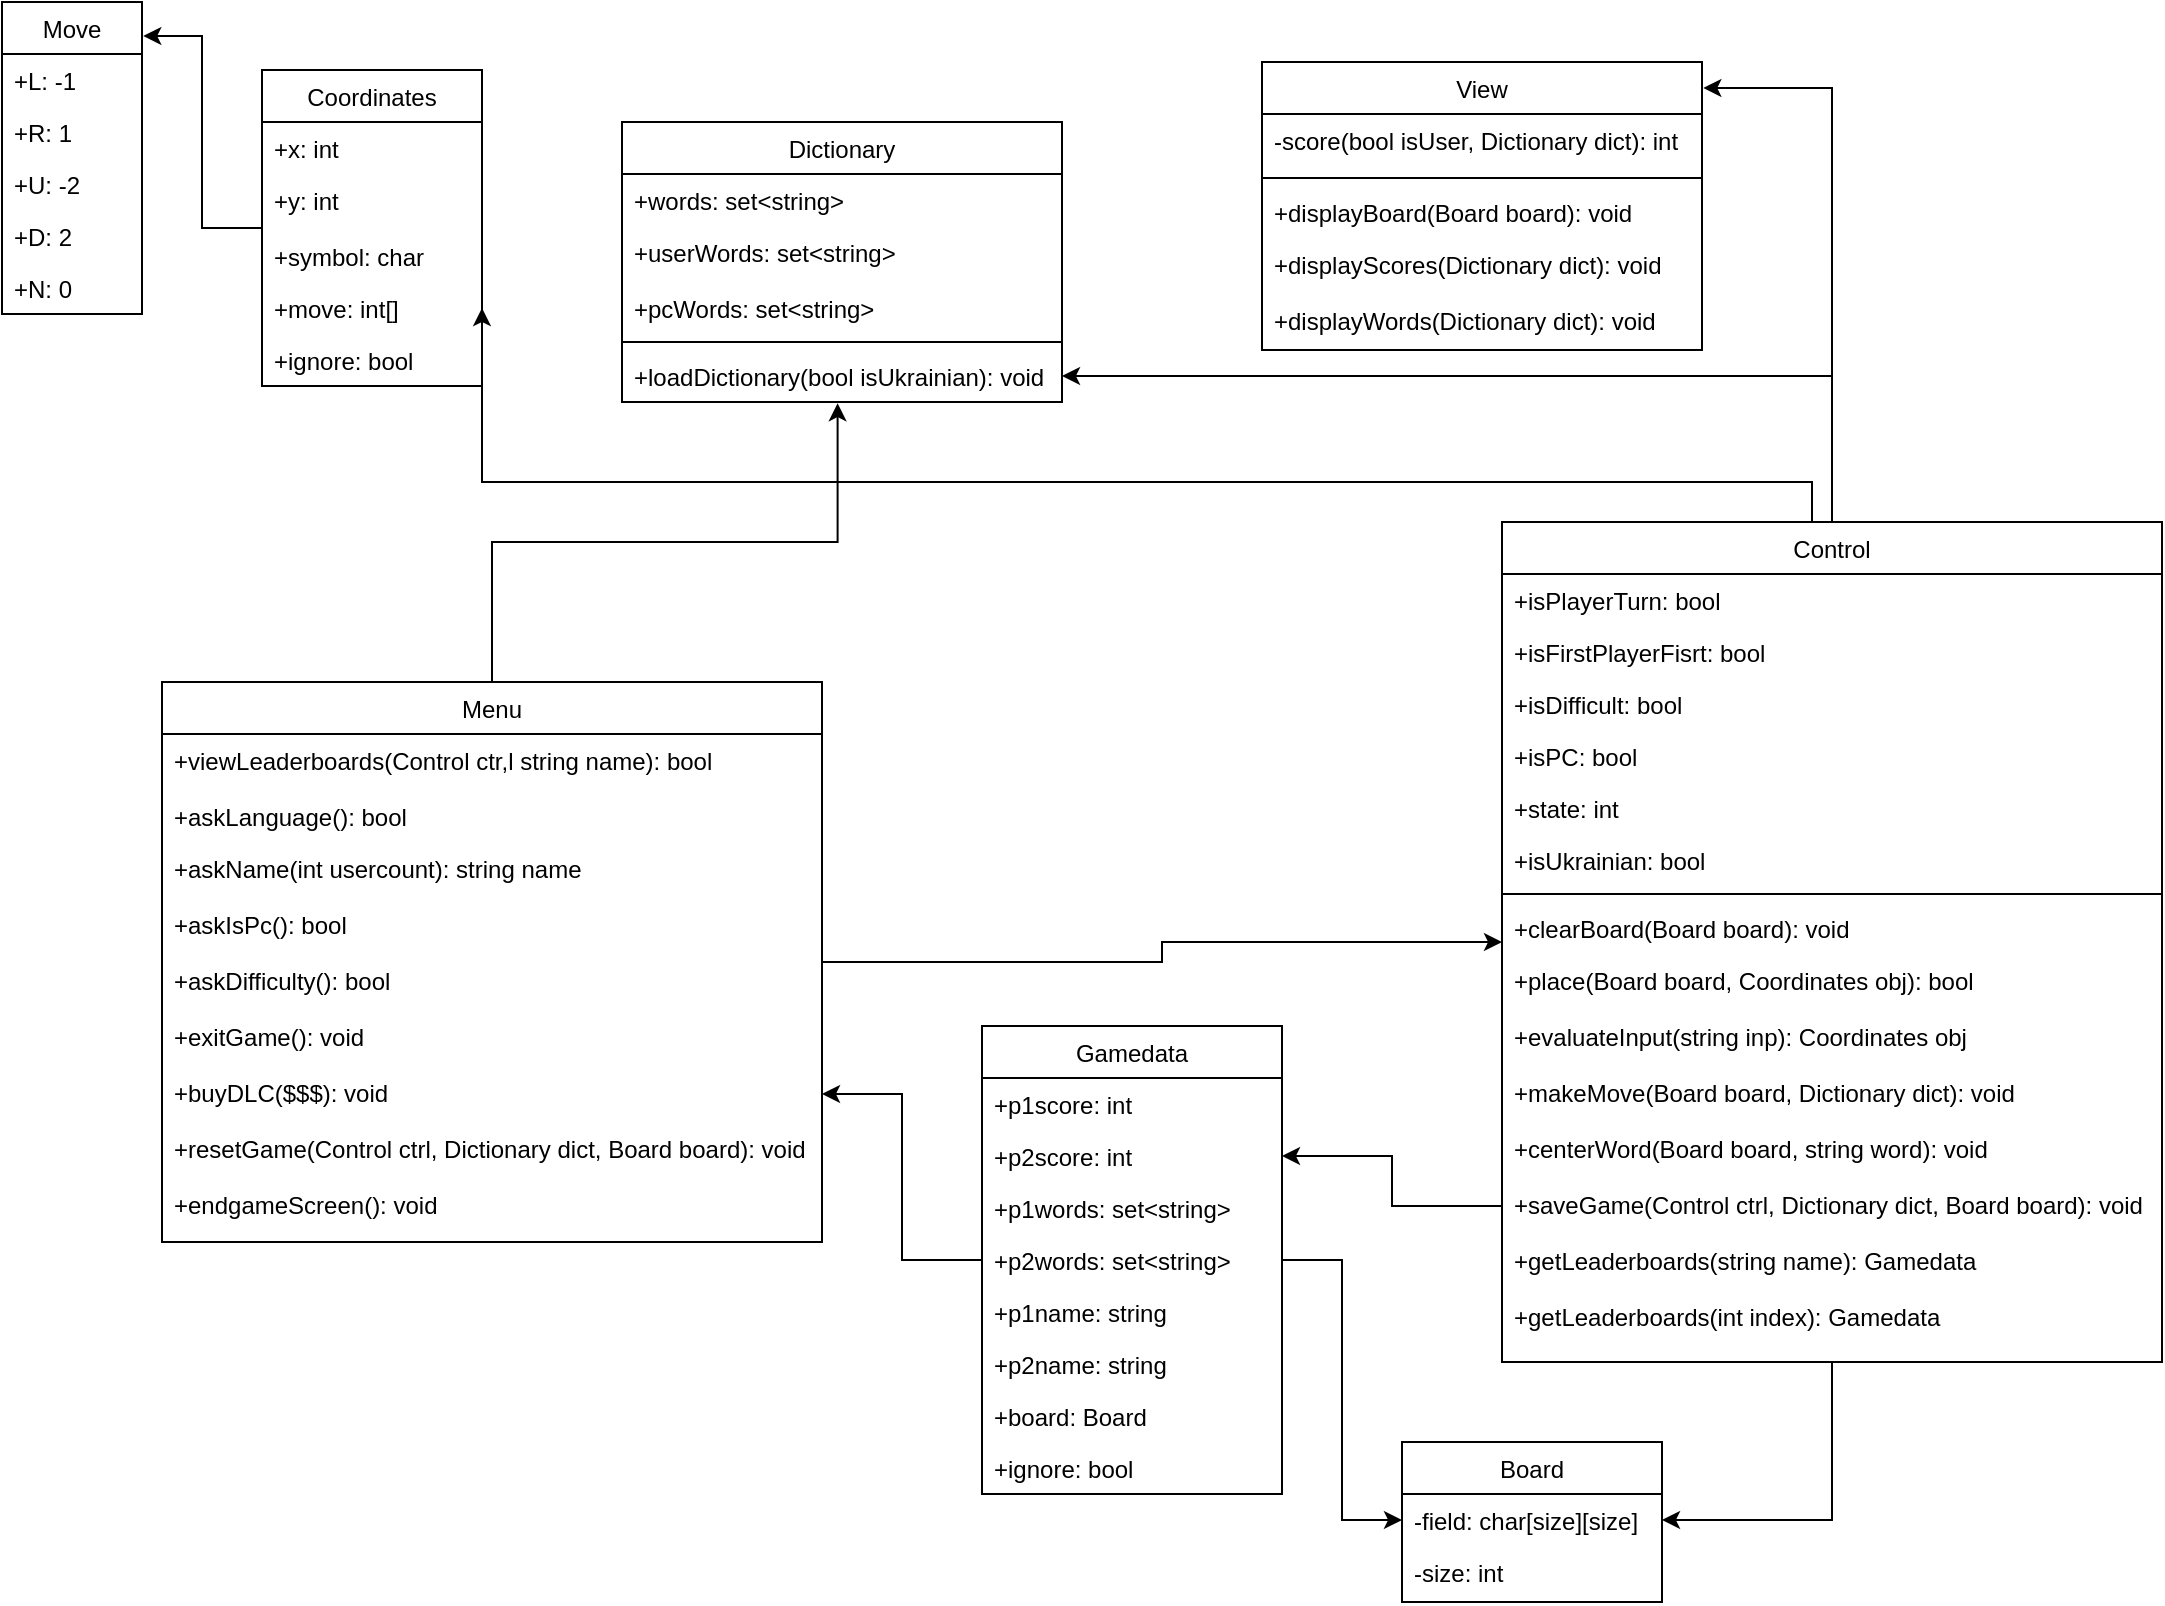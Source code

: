 <mxfile version="24.4.10" type="device">
  <diagram id="C5RBs43oDa-KdzZeNtuy" name="Page-1">
    <mxGraphModel dx="1434" dy="748" grid="1" gridSize="10" guides="1" tooltips="1" connect="1" arrows="1" fold="1" page="1" pageScale="1" pageWidth="1169" pageHeight="1654" math="0" shadow="0">
      <root>
        <mxCell id="WIyWlLk6GJQsqaUBKTNV-0" />
        <mxCell id="WIyWlLk6GJQsqaUBKTNV-1" parent="WIyWlLk6GJQsqaUBKTNV-0" />
        <mxCell id="zkfFHV4jXpPFQw0GAbJ--6" value="Dictionary" style="swimlane;fontStyle=0;align=center;verticalAlign=top;childLayout=stackLayout;horizontal=1;startSize=26;horizontalStack=0;resizeParent=1;resizeLast=0;collapsible=1;marginBottom=0;rounded=0;shadow=0;strokeWidth=1;" parent="WIyWlLk6GJQsqaUBKTNV-1" vertex="1">
          <mxGeometry x="350" y="70" width="220" height="140" as="geometry">
            <mxRectangle x="130" y="380" width="160" height="26" as="alternateBounds" />
          </mxGeometry>
        </mxCell>
        <mxCell id="zkfFHV4jXpPFQw0GAbJ--7" value="+words: set&lt;string&gt;" style="text;align=left;verticalAlign=top;spacingLeft=4;spacingRight=4;overflow=hidden;rotatable=0;points=[[0,0.5],[1,0.5]];portConstraint=eastwest;" parent="zkfFHV4jXpPFQw0GAbJ--6" vertex="1">
          <mxGeometry y="26" width="220" height="26" as="geometry" />
        </mxCell>
        <mxCell id="zkfFHV4jXpPFQw0GAbJ--8" value="+userWords: set&lt;string&gt;" style="text;align=left;verticalAlign=top;spacingLeft=4;spacingRight=4;overflow=hidden;rotatable=0;points=[[0,0.5],[1,0.5]];portConstraint=eastwest;rounded=0;shadow=0;html=0;" parent="zkfFHV4jXpPFQw0GAbJ--6" vertex="1">
          <mxGeometry y="52" width="220" height="28" as="geometry" />
        </mxCell>
        <mxCell id="zkfFHV4jXpPFQw0GAbJ--11" value="+pcWords: set&lt;string&gt;" style="text;align=left;verticalAlign=top;spacingLeft=4;spacingRight=4;overflow=hidden;rotatable=0;points=[[0,0.5],[1,0.5]];portConstraint=eastwest;" parent="zkfFHV4jXpPFQw0GAbJ--6" vertex="1">
          <mxGeometry y="80" width="220" height="26" as="geometry" />
        </mxCell>
        <mxCell id="zkfFHV4jXpPFQw0GAbJ--9" value="" style="line;html=1;strokeWidth=1;align=left;verticalAlign=middle;spacingTop=-1;spacingLeft=3;spacingRight=3;rotatable=0;labelPosition=right;points=[];portConstraint=eastwest;" parent="zkfFHV4jXpPFQw0GAbJ--6" vertex="1">
          <mxGeometry y="106" width="220" height="8" as="geometry" />
        </mxCell>
        <mxCell id="ubHQhLmCvK25cs7yVVjt-4" value="+loadDictionary(bool isUkrainian): void" style="text;align=left;verticalAlign=top;spacingLeft=4;spacingRight=4;overflow=hidden;rotatable=0;points=[[0,0.5],[1,0.5]];portConstraint=eastwest;" parent="zkfFHV4jXpPFQw0GAbJ--6" vertex="1">
          <mxGeometry y="114" width="220" height="26" as="geometry" />
        </mxCell>
        <mxCell id="zkfFHV4jXpPFQw0GAbJ--17" value="Board" style="swimlane;fontStyle=0;align=center;verticalAlign=top;childLayout=stackLayout;horizontal=1;startSize=26;horizontalStack=0;resizeParent=1;resizeLast=0;collapsible=1;marginBottom=0;rounded=0;shadow=0;strokeWidth=1;" parent="WIyWlLk6GJQsqaUBKTNV-1" vertex="1">
          <mxGeometry x="740" y="730" width="130" height="80" as="geometry">
            <mxRectangle x="430" y="90" width="160" height="26" as="alternateBounds" />
          </mxGeometry>
        </mxCell>
        <mxCell id="zkfFHV4jXpPFQw0GAbJ--18" value="-field: char[size][size]" style="text;align=left;verticalAlign=top;spacingLeft=4;spacingRight=4;overflow=hidden;rotatable=0;points=[[0,0.5],[1,0.5]];portConstraint=eastwest;" parent="zkfFHV4jXpPFQw0GAbJ--17" vertex="1">
          <mxGeometry y="26" width="130" height="26" as="geometry" />
        </mxCell>
        <mxCell id="zkfFHV4jXpPFQw0GAbJ--19" value="-size: int" style="text;align=left;verticalAlign=top;spacingLeft=4;spacingRight=4;overflow=hidden;rotatable=0;points=[[0,0.5],[1,0.5]];portConstraint=eastwest;rounded=0;shadow=0;html=0;" parent="zkfFHV4jXpPFQw0GAbJ--17" vertex="1">
          <mxGeometry y="52" width="130" height="26" as="geometry" />
        </mxCell>
        <mxCell id="PKzYesAhoVuFH7BT9TSn-6" value="Coordinates" style="swimlane;fontStyle=0;align=center;verticalAlign=top;childLayout=stackLayout;horizontal=1;startSize=26;horizontalStack=0;resizeParent=1;resizeLast=0;collapsible=1;marginBottom=0;rounded=0;shadow=0;strokeWidth=1;" parent="WIyWlLk6GJQsqaUBKTNV-1" vertex="1">
          <mxGeometry x="170" y="44" width="110" height="158" as="geometry">
            <mxRectangle x="130" y="380" width="160" height="26" as="alternateBounds" />
          </mxGeometry>
        </mxCell>
        <mxCell id="PKzYesAhoVuFH7BT9TSn-7" value="+x: int" style="text;align=left;verticalAlign=top;spacingLeft=4;spacingRight=4;overflow=hidden;rotatable=0;points=[[0,0.5],[1,0.5]];portConstraint=eastwest;" parent="PKzYesAhoVuFH7BT9TSn-6" vertex="1">
          <mxGeometry y="26" width="110" height="26" as="geometry" />
        </mxCell>
        <mxCell id="PKzYesAhoVuFH7BT9TSn-8" value="+y: int" style="text;align=left;verticalAlign=top;spacingLeft=4;spacingRight=4;overflow=hidden;rotatable=0;points=[[0,0.5],[1,0.5]];portConstraint=eastwest;rounded=0;shadow=0;html=0;" parent="PKzYesAhoVuFH7BT9TSn-6" vertex="1">
          <mxGeometry y="52" width="110" height="28" as="geometry" />
        </mxCell>
        <mxCell id="PKzYesAhoVuFH7BT9TSn-9" value="+symbol: char" style="text;align=left;verticalAlign=top;spacingLeft=4;spacingRight=4;overflow=hidden;rotatable=0;points=[[0,0.5],[1,0.5]];portConstraint=eastwest;" parent="PKzYesAhoVuFH7BT9TSn-6" vertex="1">
          <mxGeometry y="80" width="110" height="26" as="geometry" />
        </mxCell>
        <mxCell id="PKzYesAhoVuFH7BT9TSn-30" value="+move: int[]" style="text;align=left;verticalAlign=top;spacingLeft=4;spacingRight=4;overflow=hidden;rotatable=0;points=[[0,0.5],[1,0.5]];portConstraint=eastwest;" parent="PKzYesAhoVuFH7BT9TSn-6" vertex="1">
          <mxGeometry y="106" width="110" height="26" as="geometry" />
        </mxCell>
        <mxCell id="ZJAeFK3HRvZhgmJeMcI8-0" value="+ignore: bool" style="text;align=left;verticalAlign=top;spacingLeft=4;spacingRight=4;overflow=hidden;rotatable=0;points=[[0,0.5],[1,0.5]];portConstraint=eastwest;" vertex="1" parent="PKzYesAhoVuFH7BT9TSn-6">
          <mxGeometry y="132" width="110" height="26" as="geometry" />
        </mxCell>
        <mxCell id="mE22m7ZJQPGCuoI6uwM2-0" value="View&#xa;" style="swimlane;fontStyle=0;align=center;verticalAlign=top;childLayout=stackLayout;horizontal=1;startSize=26;horizontalStack=0;resizeParent=1;resizeLast=0;collapsible=1;marginBottom=0;rounded=0;shadow=0;strokeWidth=1;" parent="WIyWlLk6GJQsqaUBKTNV-1" vertex="1">
          <mxGeometry x="670" y="40" width="220" height="144" as="geometry">
            <mxRectangle x="430" y="90" width="160" height="26" as="alternateBounds" />
          </mxGeometry>
        </mxCell>
        <mxCell id="mE22m7ZJQPGCuoI6uwM2-29" value="-score(bool isUser, Dictionary dict): int" style="text;align=left;verticalAlign=top;spacingLeft=4;spacingRight=4;overflow=hidden;rotatable=0;points=[[0,0.5],[1,0.5]];portConstraint=eastwest;" parent="mE22m7ZJQPGCuoI6uwM2-0" vertex="1">
          <mxGeometry y="26" width="220" height="28" as="geometry" />
        </mxCell>
        <mxCell id="mE22m7ZJQPGCuoI6uwM2-28" value="" style="line;html=1;strokeWidth=1;align=left;verticalAlign=middle;spacingTop=-1;spacingLeft=3;spacingRight=3;rotatable=0;labelPosition=right;points=[];portConstraint=eastwest;" parent="mE22m7ZJQPGCuoI6uwM2-0" vertex="1">
          <mxGeometry y="54" width="220" height="8" as="geometry" />
        </mxCell>
        <mxCell id="mE22m7ZJQPGCuoI6uwM2-4" value="+displayBoard(Board board): void" style="text;align=left;verticalAlign=top;spacingLeft=4;spacingRight=4;overflow=hidden;rotatable=0;points=[[0,0.5],[1,0.5]];portConstraint=eastwest;" parent="mE22m7ZJQPGCuoI6uwM2-0" vertex="1">
          <mxGeometry y="62" width="220" height="26" as="geometry" />
        </mxCell>
        <mxCell id="mE22m7ZJQPGCuoI6uwM2-5" value="+displayScores(Dictionary dict): void" style="text;align=left;verticalAlign=top;spacingLeft=4;spacingRight=4;overflow=hidden;rotatable=0;points=[[0,0.5],[1,0.5]];portConstraint=eastwest;" parent="mE22m7ZJQPGCuoI6uwM2-0" vertex="1">
          <mxGeometry y="88" width="220" height="28" as="geometry" />
        </mxCell>
        <mxCell id="mE22m7ZJQPGCuoI6uwM2-6" value="+displayWords(Dictionary dict): void" style="text;align=left;verticalAlign=top;spacingLeft=4;spacingRight=4;overflow=hidden;rotatable=0;points=[[0,0.5],[1,0.5]];portConstraint=eastwest;" parent="mE22m7ZJQPGCuoI6uwM2-0" vertex="1">
          <mxGeometry y="116" width="220" height="28" as="geometry" />
        </mxCell>
        <mxCell id="TomdLMYC4BqATgW_fgGF-22" style="edgeStyle=orthogonalEdgeStyle;rounded=0;orthogonalLoop=1;jettySize=auto;html=1;entryX=1;entryY=0.5;entryDx=0;entryDy=0;" parent="WIyWlLk6GJQsqaUBKTNV-1" source="mE22m7ZJQPGCuoI6uwM2-9" target="ubHQhLmCvK25cs7yVVjt-4" edge="1">
          <mxGeometry relative="1" as="geometry" />
        </mxCell>
        <mxCell id="TomdLMYC4BqATgW_fgGF-25" style="edgeStyle=orthogonalEdgeStyle;rounded=0;orthogonalLoop=1;jettySize=auto;html=1;entryX=1;entryY=0.5;entryDx=0;entryDy=0;" parent="WIyWlLk6GJQsqaUBKTNV-1" source="mE22m7ZJQPGCuoI6uwM2-9" target="zkfFHV4jXpPFQw0GAbJ--18" edge="1">
          <mxGeometry relative="1" as="geometry" />
        </mxCell>
        <mxCell id="TomdLMYC4BqATgW_fgGF-26" style="edgeStyle=orthogonalEdgeStyle;rounded=0;orthogonalLoop=1;jettySize=auto;html=1;entryX=1;entryY=0.5;entryDx=0;entryDy=0;" parent="WIyWlLk6GJQsqaUBKTNV-1" source="mE22m7ZJQPGCuoI6uwM2-9" target="PKzYesAhoVuFH7BT9TSn-30" edge="1">
          <mxGeometry relative="1" as="geometry">
            <Array as="points">
              <mxPoint x="945" y="250" />
              <mxPoint x="280" y="250" />
              <mxPoint x="280" y="239" />
            </Array>
          </mxGeometry>
        </mxCell>
        <mxCell id="mE22m7ZJQPGCuoI6uwM2-9" value="Control&#xa;" style="swimlane;fontStyle=0;align=center;verticalAlign=top;childLayout=stackLayout;horizontal=1;startSize=26;horizontalStack=0;resizeParent=1;resizeLast=0;collapsible=1;marginBottom=0;rounded=0;shadow=0;strokeWidth=1;" parent="WIyWlLk6GJQsqaUBKTNV-1" vertex="1">
          <mxGeometry x="790" y="270" width="330" height="420" as="geometry">
            <mxRectangle x="430" y="90" width="160" height="26" as="alternateBounds" />
          </mxGeometry>
        </mxCell>
        <mxCell id="mE22m7ZJQPGCuoI6uwM2-27" value="+isPlayerTurn: bool" style="text;align=left;verticalAlign=top;spacingLeft=4;spacingRight=4;overflow=hidden;rotatable=0;points=[[0,0.5],[1,0.5]];portConstraint=eastwest;" parent="mE22m7ZJQPGCuoI6uwM2-9" vertex="1">
          <mxGeometry y="26" width="330" height="26" as="geometry" />
        </mxCell>
        <mxCell id="TomdLMYC4BqATgW_fgGF-16" value="+isFirstPlayerFisrt: bool" style="text;align=left;verticalAlign=top;spacingLeft=4;spacingRight=4;overflow=hidden;rotatable=0;points=[[0,0.5],[1,0.5]];portConstraint=eastwest;" parent="mE22m7ZJQPGCuoI6uwM2-9" vertex="1">
          <mxGeometry y="52" width="330" height="26" as="geometry" />
        </mxCell>
        <mxCell id="TomdLMYC4BqATgW_fgGF-17" value="+isDifficult: bool" style="text;align=left;verticalAlign=top;spacingLeft=4;spacingRight=4;overflow=hidden;rotatable=0;points=[[0,0.5],[1,0.5]];portConstraint=eastwest;" parent="mE22m7ZJQPGCuoI6uwM2-9" vertex="1">
          <mxGeometry y="78" width="330" height="26" as="geometry" />
        </mxCell>
        <mxCell id="t6b5Q1fmncqCNGiWWlYT-0" value="+isPC: bool" style="text;align=left;verticalAlign=top;spacingLeft=4;spacingRight=4;overflow=hidden;rotatable=0;points=[[0,0.5],[1,0.5]];portConstraint=eastwest;" parent="mE22m7ZJQPGCuoI6uwM2-9" vertex="1">
          <mxGeometry y="104" width="330" height="26" as="geometry" />
        </mxCell>
        <mxCell id="TomdLMYC4BqATgW_fgGF-9" value="+state: int" style="text;align=left;verticalAlign=top;spacingLeft=4;spacingRight=4;overflow=hidden;rotatable=0;points=[[0,0.5],[1,0.5]];portConstraint=eastwest;" parent="mE22m7ZJQPGCuoI6uwM2-9" vertex="1">
          <mxGeometry y="130" width="330" height="26" as="geometry" />
        </mxCell>
        <mxCell id="TomdLMYC4BqATgW_fgGF-10" value="+isUkrainian: bool" style="text;align=left;verticalAlign=top;spacingLeft=4;spacingRight=4;overflow=hidden;rotatable=0;points=[[0,0.5],[1,0.5]];portConstraint=eastwest;" parent="mE22m7ZJQPGCuoI6uwM2-9" vertex="1">
          <mxGeometry y="156" width="330" height="26" as="geometry" />
        </mxCell>
        <mxCell id="mE22m7ZJQPGCuoI6uwM2-26" value="" style="line;html=1;strokeWidth=1;align=left;verticalAlign=middle;spacingTop=-1;spacingLeft=3;spacingRight=3;rotatable=0;labelPosition=right;points=[];portConstraint=eastwest;" parent="mE22m7ZJQPGCuoI6uwM2-9" vertex="1">
          <mxGeometry y="182" width="330" height="8" as="geometry" />
        </mxCell>
        <mxCell id="mE22m7ZJQPGCuoI6uwM2-10" value="+clearBoard(Board board): void" style="text;align=left;verticalAlign=top;spacingLeft=4;spacingRight=4;overflow=hidden;rotatable=0;points=[[0,0.5],[1,0.5]];portConstraint=eastwest;" parent="mE22m7ZJQPGCuoI6uwM2-9" vertex="1">
          <mxGeometry y="190" width="330" height="26" as="geometry" />
        </mxCell>
        <mxCell id="mE22m7ZJQPGCuoI6uwM2-11" value="+place(Board board, Coordinates obj): bool" style="text;align=left;verticalAlign=top;spacingLeft=4;spacingRight=4;overflow=hidden;rotatable=0;points=[[0,0.5],[1,0.5]];portConstraint=eastwest;" parent="mE22m7ZJQPGCuoI6uwM2-9" vertex="1">
          <mxGeometry y="216" width="330" height="28" as="geometry" />
        </mxCell>
        <mxCell id="mE22m7ZJQPGCuoI6uwM2-12" value="+evaluateInput(string inp): Coordinates obj" style="text;align=left;verticalAlign=top;spacingLeft=4;spacingRight=4;overflow=hidden;rotatable=0;points=[[0,0.5],[1,0.5]];portConstraint=eastwest;" parent="mE22m7ZJQPGCuoI6uwM2-9" vertex="1">
          <mxGeometry y="244" width="330" height="28" as="geometry" />
        </mxCell>
        <mxCell id="mE22m7ZJQPGCuoI6uwM2-13" value="+makeMove(Board board, Dictionary dict): void" style="text;align=left;verticalAlign=top;spacingLeft=4;spacingRight=4;overflow=hidden;rotatable=0;points=[[0,0.5],[1,0.5]];portConstraint=eastwest;" parent="mE22m7ZJQPGCuoI6uwM2-9" vertex="1">
          <mxGeometry y="272" width="330" height="28" as="geometry" />
        </mxCell>
        <mxCell id="mE22m7ZJQPGCuoI6uwM2-16" value="+centerWord(Board board, string word): void" style="text;align=left;verticalAlign=top;spacingLeft=4;spacingRight=4;overflow=hidden;rotatable=0;points=[[0,0.5],[1,0.5]];portConstraint=eastwest;" parent="mE22m7ZJQPGCuoI6uwM2-9" vertex="1">
          <mxGeometry y="300" width="330" height="28" as="geometry" />
        </mxCell>
        <mxCell id="TomdLMYC4BqATgW_fgGF-18" value="+saveGame(Control ctrl, Dictionary dict, Board board): void" style="text;align=left;verticalAlign=top;spacingLeft=4;spacingRight=4;overflow=hidden;rotatable=0;points=[[0,0.5],[1,0.5]];portConstraint=eastwest;" parent="mE22m7ZJQPGCuoI6uwM2-9" vertex="1">
          <mxGeometry y="328" width="330" height="28" as="geometry" />
        </mxCell>
        <mxCell id="W7pCqOvMtgwpM6zRc1nY-1" value="+getLeaderboards(string name): Gamedata" style="text;align=left;verticalAlign=top;spacingLeft=4;spacingRight=4;overflow=hidden;rotatable=0;points=[[0,0.5],[1,0.5]];portConstraint=eastwest;" parent="mE22m7ZJQPGCuoI6uwM2-9" vertex="1">
          <mxGeometry y="356" width="330" height="28" as="geometry" />
        </mxCell>
        <mxCell id="ZJAeFK3HRvZhgmJeMcI8-5" value="+getLeaderboards(int index): Gamedata" style="text;align=left;verticalAlign=top;spacingLeft=4;spacingRight=4;overflow=hidden;rotatable=0;points=[[0,0.5],[1,0.5]];portConstraint=eastwest;" vertex="1" parent="mE22m7ZJQPGCuoI6uwM2-9">
          <mxGeometry y="384" width="330" height="28" as="geometry" />
        </mxCell>
        <mxCell id="TomdLMYC4BqATgW_fgGF-24" style="edgeStyle=orthogonalEdgeStyle;rounded=0;orthogonalLoop=1;jettySize=auto;html=1;" parent="WIyWlLk6GJQsqaUBKTNV-1" source="TomdLMYC4BqATgW_fgGF-0" target="mE22m7ZJQPGCuoI6uwM2-9" edge="1">
          <mxGeometry relative="1" as="geometry" />
        </mxCell>
        <mxCell id="TomdLMYC4BqATgW_fgGF-0" value="Menu" style="swimlane;fontStyle=0;align=center;verticalAlign=top;childLayout=stackLayout;horizontal=1;startSize=26;horizontalStack=0;resizeParent=1;resizeLast=0;collapsible=1;marginBottom=0;rounded=0;shadow=0;strokeWidth=1;" parent="WIyWlLk6GJQsqaUBKTNV-1" vertex="1">
          <mxGeometry x="120" y="350" width="330" height="280" as="geometry">
            <mxRectangle x="430" y="90" width="160" height="26" as="alternateBounds" />
          </mxGeometry>
        </mxCell>
        <mxCell id="TomdLMYC4BqATgW_fgGF-5" value="+viewLeaderboards(Control ctr,l string name): bool" style="text;align=left;verticalAlign=top;spacingLeft=4;spacingRight=4;overflow=hidden;rotatable=0;points=[[0,0.5],[1,0.5]];portConstraint=eastwest;" parent="TomdLMYC4BqATgW_fgGF-0" vertex="1">
          <mxGeometry y="26" width="330" height="28" as="geometry" />
        </mxCell>
        <mxCell id="TomdLMYC4BqATgW_fgGF-4" value="+askLanguage(): bool" style="text;align=left;verticalAlign=top;spacingLeft=4;spacingRight=4;overflow=hidden;rotatable=0;points=[[0,0.5],[1,0.5]];portConstraint=eastwest;" parent="TomdLMYC4BqATgW_fgGF-0" vertex="1">
          <mxGeometry y="54" width="330" height="26" as="geometry" />
        </mxCell>
        <mxCell id="TomdLMYC4BqATgW_fgGF-6" value="+askName(int usercount): string name" style="text;align=left;verticalAlign=top;spacingLeft=4;spacingRight=4;overflow=hidden;rotatable=0;points=[[0,0.5],[1,0.5]];portConstraint=eastwest;" parent="TomdLMYC4BqATgW_fgGF-0" vertex="1">
          <mxGeometry y="80" width="330" height="28" as="geometry" />
        </mxCell>
        <mxCell id="TomdLMYC4BqATgW_fgGF-19" value="+askIsPc(): bool" style="text;align=left;verticalAlign=top;spacingLeft=4;spacingRight=4;overflow=hidden;rotatable=0;points=[[0,0.5],[1,0.5]];portConstraint=eastwest;" parent="TomdLMYC4BqATgW_fgGF-0" vertex="1">
          <mxGeometry y="108" width="330" height="28" as="geometry" />
        </mxCell>
        <mxCell id="TomdLMYC4BqATgW_fgGF-20" value="+askDifficulty(): bool" style="text;align=left;verticalAlign=top;spacingLeft=4;spacingRight=4;overflow=hidden;rotatable=0;points=[[0,0.5],[1,0.5]];portConstraint=eastwest;" parent="TomdLMYC4BqATgW_fgGF-0" vertex="1">
          <mxGeometry y="136" width="330" height="28" as="geometry" />
        </mxCell>
        <mxCell id="TomdLMYC4BqATgW_fgGF-7" value="+exitGame(): void" style="text;align=left;verticalAlign=top;spacingLeft=4;spacingRight=4;overflow=hidden;rotatable=0;points=[[0,0.5],[1,0.5]];portConstraint=eastwest;" parent="TomdLMYC4BqATgW_fgGF-0" vertex="1">
          <mxGeometry y="164" width="330" height="28" as="geometry" />
        </mxCell>
        <mxCell id="TomdLMYC4BqATgW_fgGF-8" value="+buyDLC($$$): void" style="text;align=left;verticalAlign=top;spacingLeft=4;spacingRight=4;overflow=hidden;rotatable=0;points=[[0,0.5],[1,0.5]];portConstraint=eastwest;" parent="TomdLMYC4BqATgW_fgGF-0" vertex="1">
          <mxGeometry y="192" width="330" height="28" as="geometry" />
        </mxCell>
        <mxCell id="TomdLMYC4BqATgW_fgGF-12" value="+resetGame(Control ctrl, Dictionary dict, Board board): void" style="text;align=left;verticalAlign=top;spacingLeft=4;spacingRight=4;overflow=hidden;rotatable=0;points=[[0,0.5],[1,0.5]];portConstraint=eastwest;" parent="TomdLMYC4BqATgW_fgGF-0" vertex="1">
          <mxGeometry y="220" width="330" height="28" as="geometry" />
        </mxCell>
        <mxCell id="TomdLMYC4BqATgW_fgGF-13" value="+endgameScreen(): void" style="text;align=left;verticalAlign=top;spacingLeft=4;spacingRight=4;overflow=hidden;rotatable=0;points=[[0,0.5],[1,0.5]];portConstraint=eastwest;" parent="TomdLMYC4BqATgW_fgGF-0" vertex="1">
          <mxGeometry y="248" width="330" height="28" as="geometry" />
        </mxCell>
        <mxCell id="TomdLMYC4BqATgW_fgGF-21" style="edgeStyle=orthogonalEdgeStyle;rounded=0;orthogonalLoop=1;jettySize=auto;html=1;entryX=0.49;entryY=1.023;entryDx=0;entryDy=0;entryPerimeter=0;" parent="WIyWlLk6GJQsqaUBKTNV-1" source="TomdLMYC4BqATgW_fgGF-0" target="ubHQhLmCvK25cs7yVVjt-4" edge="1">
          <mxGeometry relative="1" as="geometry" />
        </mxCell>
        <mxCell id="TomdLMYC4BqATgW_fgGF-23" style="edgeStyle=orthogonalEdgeStyle;rounded=0;orthogonalLoop=1;jettySize=auto;html=1;entryX=1.003;entryY=0.09;entryDx=0;entryDy=0;entryPerimeter=0;" parent="WIyWlLk6GJQsqaUBKTNV-1" source="mE22m7ZJQPGCuoI6uwM2-9" target="mE22m7ZJQPGCuoI6uwM2-0" edge="1">
          <mxGeometry relative="1" as="geometry" />
        </mxCell>
        <mxCell id="W7pCqOvMtgwpM6zRc1nY-10" style="edgeStyle=orthogonalEdgeStyle;rounded=0;orthogonalLoop=1;jettySize=auto;html=1;entryX=0;entryY=0.5;entryDx=0;entryDy=0;" parent="WIyWlLk6GJQsqaUBKTNV-1" source="W7pCqOvMtgwpM6zRc1nY-2" target="zkfFHV4jXpPFQw0GAbJ--18" edge="1">
          <mxGeometry relative="1" as="geometry" />
        </mxCell>
        <mxCell id="ZJAeFK3HRvZhgmJeMcI8-4" style="edgeStyle=orthogonalEdgeStyle;rounded=0;orthogonalLoop=1;jettySize=auto;html=1;entryX=1;entryY=0.5;entryDx=0;entryDy=0;" edge="1" parent="WIyWlLk6GJQsqaUBKTNV-1" source="W7pCqOvMtgwpM6zRc1nY-2" target="TomdLMYC4BqATgW_fgGF-8">
          <mxGeometry relative="1" as="geometry" />
        </mxCell>
        <mxCell id="W7pCqOvMtgwpM6zRc1nY-2" value="Gamedata" style="swimlane;fontStyle=0;align=center;verticalAlign=top;childLayout=stackLayout;horizontal=1;startSize=26;horizontalStack=0;resizeParent=1;resizeLast=0;collapsible=1;marginBottom=0;rounded=0;shadow=0;strokeWidth=1;" parent="WIyWlLk6GJQsqaUBKTNV-1" vertex="1">
          <mxGeometry x="530" y="522" width="150" height="234" as="geometry">
            <mxRectangle x="430" y="90" width="160" height="26" as="alternateBounds" />
          </mxGeometry>
        </mxCell>
        <mxCell id="W7pCqOvMtgwpM6zRc1nY-3" value="+p1score: int" style="text;align=left;verticalAlign=top;spacingLeft=4;spacingRight=4;overflow=hidden;rotatable=0;points=[[0,0.5],[1,0.5]];portConstraint=eastwest;" parent="W7pCqOvMtgwpM6zRc1nY-2" vertex="1">
          <mxGeometry y="26" width="150" height="26" as="geometry" />
        </mxCell>
        <mxCell id="W7pCqOvMtgwpM6zRc1nY-4" value="+p2score: int" style="text;align=left;verticalAlign=top;spacingLeft=4;spacingRight=4;overflow=hidden;rotatable=0;points=[[0,0.5],[1,0.5]];portConstraint=eastwest;rounded=0;shadow=0;html=0;" parent="W7pCqOvMtgwpM6zRc1nY-2" vertex="1">
          <mxGeometry y="52" width="150" height="26" as="geometry" />
        </mxCell>
        <mxCell id="W7pCqOvMtgwpM6zRc1nY-5" value="+p1words: set&lt;string&gt;" style="text;align=left;verticalAlign=top;spacingLeft=4;spacingRight=4;overflow=hidden;rotatable=0;points=[[0,0.5],[1,0.5]];portConstraint=eastwest;rounded=0;shadow=0;html=0;" parent="W7pCqOvMtgwpM6zRc1nY-2" vertex="1">
          <mxGeometry y="78" width="150" height="26" as="geometry" />
        </mxCell>
        <mxCell id="W7pCqOvMtgwpM6zRc1nY-6" value="+p2words: set&lt;string&gt;" style="text;align=left;verticalAlign=top;spacingLeft=4;spacingRight=4;overflow=hidden;rotatable=0;points=[[0,0.5],[1,0.5]];portConstraint=eastwest;rounded=0;shadow=0;html=0;" parent="W7pCqOvMtgwpM6zRc1nY-2" vertex="1">
          <mxGeometry y="104" width="150" height="26" as="geometry" />
        </mxCell>
        <mxCell id="W7pCqOvMtgwpM6zRc1nY-8" value="+p1name: string" style="text;align=left;verticalAlign=top;spacingLeft=4;spacingRight=4;overflow=hidden;rotatable=0;points=[[0,0.5],[1,0.5]];portConstraint=eastwest;rounded=0;shadow=0;html=0;" parent="W7pCqOvMtgwpM6zRc1nY-2" vertex="1">
          <mxGeometry y="130" width="150" height="26" as="geometry" />
        </mxCell>
        <mxCell id="W7pCqOvMtgwpM6zRc1nY-7" value="+p2name: string" style="text;align=left;verticalAlign=top;spacingLeft=4;spacingRight=4;overflow=hidden;rotatable=0;points=[[0,0.5],[1,0.5]];portConstraint=eastwest;" parent="W7pCqOvMtgwpM6zRc1nY-2" vertex="1">
          <mxGeometry y="156" width="150" height="26" as="geometry" />
        </mxCell>
        <mxCell id="W7pCqOvMtgwpM6zRc1nY-9" value="+board: Board" style="text;align=left;verticalAlign=top;spacingLeft=4;spacingRight=4;overflow=hidden;rotatable=0;points=[[0,0.5],[1,0.5]];portConstraint=eastwest;" parent="W7pCqOvMtgwpM6zRc1nY-2" vertex="1">
          <mxGeometry y="182" width="150" height="26" as="geometry" />
        </mxCell>
        <mxCell id="ZJAeFK3HRvZhgmJeMcI8-3" value="+ignore: bool" style="text;align=left;verticalAlign=top;spacingLeft=4;spacingRight=4;overflow=hidden;rotatable=0;points=[[0,0.5],[1,0.5]];portConstraint=eastwest;" vertex="1" parent="W7pCqOvMtgwpM6zRc1nY-2">
          <mxGeometry y="208" width="150" height="26" as="geometry" />
        </mxCell>
        <mxCell id="W7pCqOvMtgwpM6zRc1nY-11" style="edgeStyle=orthogonalEdgeStyle;rounded=0;orthogonalLoop=1;jettySize=auto;html=1;entryX=1;entryY=0.5;entryDx=0;entryDy=0;" parent="WIyWlLk6GJQsqaUBKTNV-1" source="TomdLMYC4BqATgW_fgGF-18" target="W7pCqOvMtgwpM6zRc1nY-4" edge="1">
          <mxGeometry relative="1" as="geometry" />
        </mxCell>
        <mxCell id="W7pCqOvMtgwpM6zRc1nY-12" value="Move" style="swimlane;fontStyle=0;align=center;verticalAlign=top;childLayout=stackLayout;horizontal=1;startSize=26;horizontalStack=0;resizeParent=1;resizeLast=0;collapsible=1;marginBottom=0;rounded=0;shadow=0;strokeWidth=1;" parent="WIyWlLk6GJQsqaUBKTNV-1" vertex="1">
          <mxGeometry x="40" y="10" width="70" height="156" as="geometry">
            <mxRectangle x="430" y="90" width="160" height="26" as="alternateBounds" />
          </mxGeometry>
        </mxCell>
        <mxCell id="W7pCqOvMtgwpM6zRc1nY-13" value="+L: -1" style="text;align=left;verticalAlign=top;spacingLeft=4;spacingRight=4;overflow=hidden;rotatable=0;points=[[0,0.5],[1,0.5]];portConstraint=eastwest;" parent="W7pCqOvMtgwpM6zRc1nY-12" vertex="1">
          <mxGeometry y="26" width="70" height="26" as="geometry" />
        </mxCell>
        <mxCell id="W7pCqOvMtgwpM6zRc1nY-15" value="+R: 1" style="text;align=left;verticalAlign=top;spacingLeft=4;spacingRight=4;overflow=hidden;rotatable=0;points=[[0,0.5],[1,0.5]];portConstraint=eastwest;" parent="W7pCqOvMtgwpM6zRc1nY-12" vertex="1">
          <mxGeometry y="52" width="70" height="26" as="geometry" />
        </mxCell>
        <mxCell id="W7pCqOvMtgwpM6zRc1nY-16" value="+U: -2" style="text;align=left;verticalAlign=top;spacingLeft=4;spacingRight=4;overflow=hidden;rotatable=0;points=[[0,0.5],[1,0.5]];portConstraint=eastwest;" parent="W7pCqOvMtgwpM6zRc1nY-12" vertex="1">
          <mxGeometry y="78" width="70" height="26" as="geometry" />
        </mxCell>
        <mxCell id="W7pCqOvMtgwpM6zRc1nY-17" value="+D: 2" style="text;align=left;verticalAlign=top;spacingLeft=4;spacingRight=4;overflow=hidden;rotatable=0;points=[[0,0.5],[1,0.5]];portConstraint=eastwest;" parent="W7pCqOvMtgwpM6zRc1nY-12" vertex="1">
          <mxGeometry y="104" width="70" height="26" as="geometry" />
        </mxCell>
        <mxCell id="W7pCqOvMtgwpM6zRc1nY-18" value="+N: 0" style="text;align=left;verticalAlign=top;spacingLeft=4;spacingRight=4;overflow=hidden;rotatable=0;points=[[0,0.5],[1,0.5]];portConstraint=eastwest;" parent="W7pCqOvMtgwpM6zRc1nY-12" vertex="1">
          <mxGeometry y="130" width="70" height="26" as="geometry" />
        </mxCell>
        <mxCell id="W7pCqOvMtgwpM6zRc1nY-19" style="edgeStyle=orthogonalEdgeStyle;rounded=0;orthogonalLoop=1;jettySize=auto;html=1;entryX=1.009;entryY=0.109;entryDx=0;entryDy=0;entryPerimeter=0;" parent="WIyWlLk6GJQsqaUBKTNV-1" source="PKzYesAhoVuFH7BT9TSn-6" target="W7pCqOvMtgwpM6zRc1nY-12" edge="1">
          <mxGeometry relative="1" as="geometry" />
        </mxCell>
      </root>
    </mxGraphModel>
  </diagram>
</mxfile>
